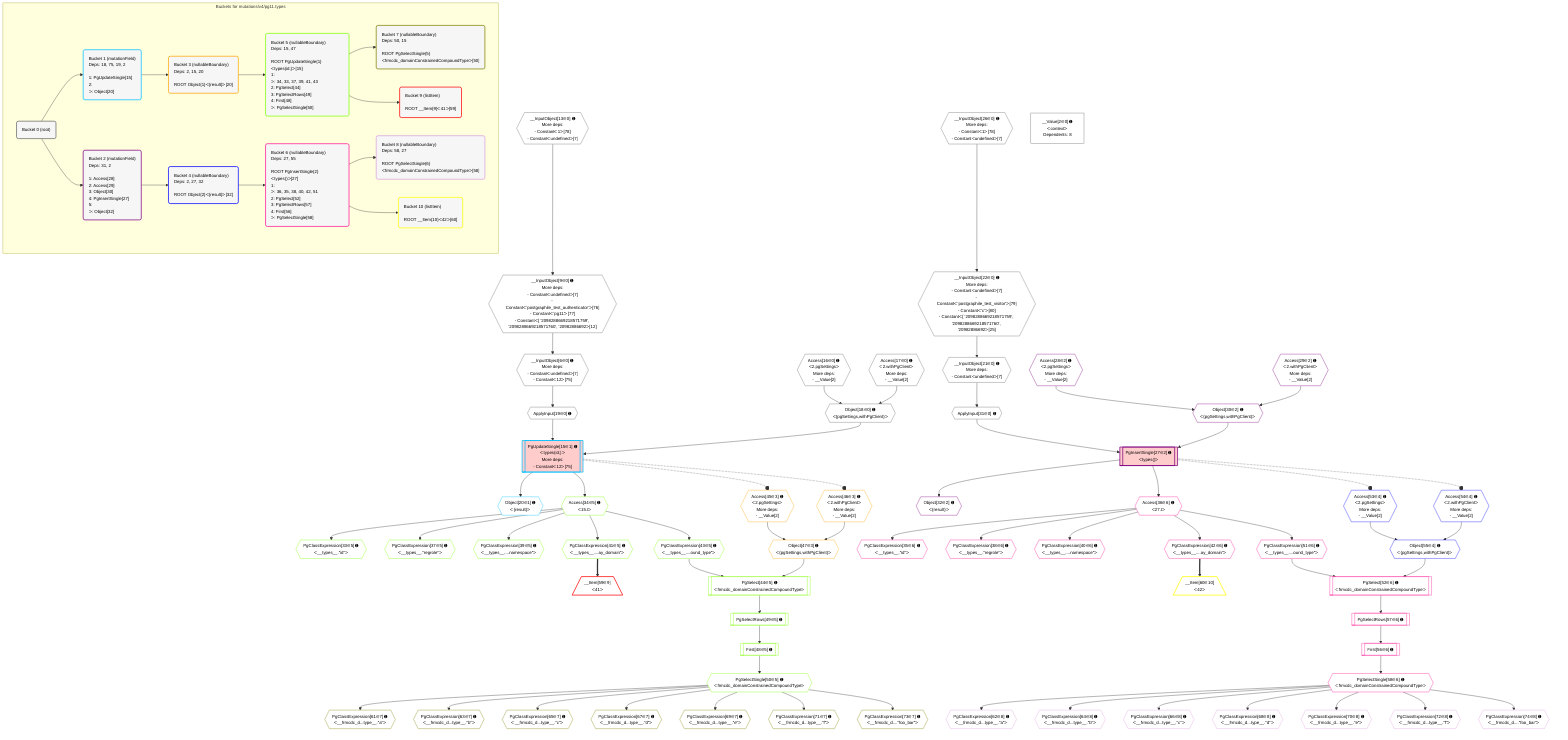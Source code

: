 %%{init: {'themeVariables': { 'fontSize': '12px'}}}%%
graph TD
    classDef path fill:#eee,stroke:#000,color:#000
    classDef plan fill:#fff,stroke-width:1px,color:#000
    classDef itemplan fill:#fff,stroke-width:2px,color:#000
    classDef unbatchedplan fill:#dff,stroke-width:1px,color:#000
    classDef sideeffectplan fill:#fcc,stroke-width:2px,color:#000
    classDef bucket fill:#f6f6f6,color:#000,stroke-width:2px,text-align:left

    subgraph "Buckets for mutations/v4/pg11.types"
    Bucket0("Bucket 0 (root)"):::bucket
    Bucket1("Bucket 1 (mutationField)<br />Deps: 18, 75, 19, 2<br /><br />1: PgUpdateSingle[15]<br />2: <br />ᐳ: Object[20]"):::bucket
    Bucket2("Bucket 2 (mutationField)<br />Deps: 31, 2<br /><br />1: Access[28]<br />2: Access[29]<br />3: Object[30]<br />4: PgInsertSingle[27]<br />5: <br />ᐳ: Object[32]"):::bucket
    Bucket3("Bucket 3 (nullableBoundary)<br />Deps: 2, 15, 20<br /><br />ROOT Object{1}ᐸ{result}ᐳ[20]"):::bucket
    Bucket4("Bucket 4 (nullableBoundary)<br />Deps: 2, 27, 32<br /><br />ROOT Object{2}ᐸ{result}ᐳ[32]"):::bucket
    Bucket5("Bucket 5 (nullableBoundary)<br />Deps: 15, 47<br /><br />ROOT PgUpdateSingle{1}ᐸtypes(id;)ᐳ[15]<br />1: <br />ᐳ: 34, 33, 37, 39, 41, 43<br />2: PgSelect[44]<br />3: PgSelectRows[49]<br />4: First[48]<br />ᐳ: PgSelectSingle[50]"):::bucket
    Bucket6("Bucket 6 (nullableBoundary)<br />Deps: 27, 55<br /><br />ROOT PgInsertSingle{2}ᐸtypes()ᐳ[27]<br />1: <br />ᐳ: 36, 35, 38, 40, 42, 51<br />2: PgSelect[52]<br />3: PgSelectRows[57]<br />4: First[56]<br />ᐳ: PgSelectSingle[58]"):::bucket
    Bucket7("Bucket 7 (nullableBoundary)<br />Deps: 50, 15<br /><br />ROOT PgSelectSingle{5}ᐸfrmcdc_domainConstrainedCompoundTypeᐳ[50]"):::bucket
    Bucket8("Bucket 8 (nullableBoundary)<br />Deps: 58, 27<br /><br />ROOT PgSelectSingle{6}ᐸfrmcdc_domainConstrainedCompoundTypeᐳ[58]"):::bucket
    Bucket9("Bucket 9 (listItem)<br /><br />ROOT __Item{9}ᐸ41ᐳ[59]"):::bucket
    Bucket10("Bucket 10 (listItem)<br /><br />ROOT __Item{10}ᐸ42ᐳ[60]"):::bucket
    end
    Bucket0 --> Bucket1 & Bucket2
    Bucket1 --> Bucket3
    Bucket2 --> Bucket4
    Bucket3 --> Bucket5
    Bucket4 --> Bucket6
    Bucket5 --> Bucket7 & Bucket9
    Bucket6 --> Bucket8 & Bucket10

    %% plan dependencies
    __InputObject9{{"__InputObject[9∈0] ➊<br />More deps:<br />- Constantᐸundefinedᐳ[7]<br />- Constantᐸ'postgraphile_test_authenticator'ᐳ[76]<br />- Constantᐸ'pg11'ᐳ[77]<br />- Constantᐸ[ '2098288669218571759', '2098288669218571760', '20982886692ᐳ[12]"}}:::plan
    __InputObject13{{"__InputObject[13∈0] ➊<br />More deps:<br />- Constantᐸ1ᐳ[78]<br />- Constantᐸundefinedᐳ[7]"}}:::plan
    __InputObject13 --> __InputObject9
    __InputObject22{{"__InputObject[22∈0] ➊<br />More deps:<br />- Constantᐸundefinedᐳ[7]<br />- Constantᐸ'postgraphile_test_visitor'ᐳ[79]<br />- Constantᐸ'c'ᐳ[80]<br />- Constantᐸ[ '2098288669218571759', '2098288669218571760', '20982886692ᐳ[25]"}}:::plan
    __InputObject26{{"__InputObject[26∈0] ➊<br />More deps:<br />- Constantᐸ1ᐳ[78]<br />- Constantᐸundefinedᐳ[7]"}}:::plan
    __InputObject26 --> __InputObject22
    __InputObject6{{"__InputObject[6∈0] ➊<br />More deps:<br />- Constantᐸundefinedᐳ[7]<br />- Constantᐸ12ᐳ[75]"}}:::plan
    __InputObject9 --> __InputObject6
    Object18{{"Object[18∈0] ➊<br />ᐸ{pgSettings,withPgClient}ᐳ"}}:::plan
    Access16{{"Access[16∈0] ➊<br />ᐸ2.pgSettingsᐳ<br />More deps:<br />- __Value[2]"}}:::plan
    Access17{{"Access[17∈0] ➊<br />ᐸ2.withPgClientᐳ<br />More deps:<br />- __Value[2]"}}:::plan
    Access16 & Access17 --> Object18
    __InputObject21{{"__InputObject[21∈0] ➊<br />More deps:<br />- Constantᐸundefinedᐳ[7]"}}:::plan
    __InputObject22 --> __InputObject21
    ApplyInput19{{"ApplyInput[19∈0] ➊"}}:::plan
    __InputObject6 --> ApplyInput19
    ApplyInput31{{"ApplyInput[31∈0] ➊"}}:::plan
    __InputObject21 --> ApplyInput31
    __Value2["__Value[2∈0] ➊<br />ᐸcontextᐳ<br />Dependents: 8"]:::plan
    PgUpdateSingle15[["PgUpdateSingle[15∈1] ➊<br />ᐸtypes(id;)ᐳ<br />More deps:<br />- Constantᐸ12ᐳ[75]"]]:::sideeffectplan
    Object18 & ApplyInput19 --> PgUpdateSingle15
    Object20{{"Object[20∈1] ➊<br />ᐸ{result}ᐳ"}}:::plan
    PgUpdateSingle15 --> Object20
    PgInsertSingle27[["PgInsertSingle[27∈2] ➊<br />ᐸtypes()ᐳ"]]:::sideeffectplan
    Object30{{"Object[30∈2] ➊<br />ᐸ{pgSettings,withPgClient}ᐳ"}}:::plan
    Object30 & ApplyInput31 --> PgInsertSingle27
    Access28{{"Access[28∈2] ➊<br />ᐸ2.pgSettingsᐳ<br />More deps:<br />- __Value[2]"}}:::plan
    Access29{{"Access[29∈2] ➊<br />ᐸ2.withPgClientᐳ<br />More deps:<br />- __Value[2]"}}:::plan
    Access28 & Access29 --> Object30
    Object32{{"Object[32∈2] ➊<br />ᐸ{result}ᐳ"}}:::plan
    PgInsertSingle27 --> Object32
    Object47{{"Object[47∈3] ➊<br />ᐸ{pgSettings,withPgClient}ᐳ"}}:::plan
    Access45{{"Access[45∈3] ➊<br />ᐸ2.pgSettingsᐳ<br />More deps:<br />- __Value[2]"}}:::plan
    Access46{{"Access[46∈3] ➊<br />ᐸ2.withPgClientᐳ<br />More deps:<br />- __Value[2]"}}:::plan
    Access45 & Access46 --> Object47
    Object55{{"Object[55∈4] ➊<br />ᐸ{pgSettings,withPgClient}ᐳ"}}:::plan
    Access53{{"Access[53∈4] ➊<br />ᐸ2.pgSettingsᐳ<br />More deps:<br />- __Value[2]"}}:::plan
    Access54{{"Access[54∈4] ➊<br />ᐸ2.withPgClientᐳ<br />More deps:<br />- __Value[2]"}}:::plan
    Access53 & Access54 --> Object55
    PgSelect44[["PgSelect[44∈5] ➊<br />ᐸfrmcdc_domainConstrainedCompoundTypeᐳ"]]:::plan
    PgClassExpression43{{"PgClassExpression[43∈5] ➊<br />ᐸ__types__....ound_type”ᐳ"}}:::plan
    Object47 & PgClassExpression43 --> PgSelect44
    PgClassExpression33{{"PgClassExpression[33∈5] ➊<br />ᐸ__types__.”id”ᐳ"}}:::plan
    Access34{{"Access[34∈5] ➊<br />ᐸ15.tᐳ"}}:::plan
    Access34 --> PgClassExpression33
    PgUpdateSingle15 --> Access34
    PgClassExpression37{{"PgClassExpression[37∈5] ➊<br />ᐸ__types__.”regrole”ᐳ"}}:::plan
    Access34 --> PgClassExpression37
    PgClassExpression39{{"PgClassExpression[39∈5] ➊<br />ᐸ__types__....namespace”ᐳ"}}:::plan
    Access34 --> PgClassExpression39
    PgClassExpression41{{"PgClassExpression[41∈5] ➊<br />ᐸ__types__....ay_domain”ᐳ"}}:::plan
    Access34 --> PgClassExpression41
    Access34 --> PgClassExpression43
    First48[["First[48∈5] ➊"]]:::plan
    PgSelectRows49[["PgSelectRows[49∈5] ➊"]]:::plan
    PgSelectRows49 --> First48
    PgSelect44 --> PgSelectRows49
    PgSelectSingle50{{"PgSelectSingle[50∈5] ➊<br />ᐸfrmcdc_domainConstrainedCompoundTypeᐳ"}}:::plan
    First48 --> PgSelectSingle50
    PgSelect52[["PgSelect[52∈6] ➊<br />ᐸfrmcdc_domainConstrainedCompoundTypeᐳ"]]:::plan
    PgClassExpression51{{"PgClassExpression[51∈6] ➊<br />ᐸ__types__....ound_type”ᐳ"}}:::plan
    Object55 & PgClassExpression51 --> PgSelect52
    PgClassExpression35{{"PgClassExpression[35∈6] ➊<br />ᐸ__types__.”id”ᐳ"}}:::plan
    Access36{{"Access[36∈6] ➊<br />ᐸ27.tᐳ"}}:::plan
    Access36 --> PgClassExpression35
    PgInsertSingle27 --> Access36
    PgClassExpression38{{"PgClassExpression[38∈6] ➊<br />ᐸ__types__.”regrole”ᐳ"}}:::plan
    Access36 --> PgClassExpression38
    PgClassExpression40{{"PgClassExpression[40∈6] ➊<br />ᐸ__types__....namespace”ᐳ"}}:::plan
    Access36 --> PgClassExpression40
    PgClassExpression42{{"PgClassExpression[42∈6] ➊<br />ᐸ__types__....ay_domain”ᐳ"}}:::plan
    Access36 --> PgClassExpression42
    Access36 --> PgClassExpression51
    First56[["First[56∈6] ➊"]]:::plan
    PgSelectRows57[["PgSelectRows[57∈6] ➊"]]:::plan
    PgSelectRows57 --> First56
    PgSelect52 --> PgSelectRows57
    PgSelectSingle58{{"PgSelectSingle[58∈6] ➊<br />ᐸfrmcdc_domainConstrainedCompoundTypeᐳ"}}:::plan
    First56 --> PgSelectSingle58
    PgClassExpression61{{"PgClassExpression[61∈7] ➊<br />ᐸ__frmcdc_d...type__.”a”ᐳ"}}:::plan
    PgSelectSingle50 --> PgClassExpression61
    PgClassExpression63{{"PgClassExpression[63∈7] ➊<br />ᐸ__frmcdc_d...type__.”b”ᐳ"}}:::plan
    PgSelectSingle50 --> PgClassExpression63
    PgClassExpression65{{"PgClassExpression[65∈7] ➊<br />ᐸ__frmcdc_d...type__.”c”ᐳ"}}:::plan
    PgSelectSingle50 --> PgClassExpression65
    PgClassExpression67{{"PgClassExpression[67∈7] ➊<br />ᐸ__frmcdc_d...type__.”d”ᐳ"}}:::plan
    PgSelectSingle50 --> PgClassExpression67
    PgClassExpression69{{"PgClassExpression[69∈7] ➊<br />ᐸ__frmcdc_d...type__.”e”ᐳ"}}:::plan
    PgSelectSingle50 --> PgClassExpression69
    PgClassExpression71{{"PgClassExpression[71∈7] ➊<br />ᐸ__frmcdc_d...type__.”f”ᐳ"}}:::plan
    PgSelectSingle50 --> PgClassExpression71
    PgClassExpression73{{"PgClassExpression[73∈7] ➊<br />ᐸ__frmcdc_d....”foo_bar”ᐳ"}}:::plan
    PgSelectSingle50 --> PgClassExpression73
    PgClassExpression62{{"PgClassExpression[62∈8] ➊<br />ᐸ__frmcdc_d...type__.”a”ᐳ"}}:::plan
    PgSelectSingle58 --> PgClassExpression62
    PgClassExpression64{{"PgClassExpression[64∈8] ➊<br />ᐸ__frmcdc_d...type__.”b”ᐳ"}}:::plan
    PgSelectSingle58 --> PgClassExpression64
    PgClassExpression66{{"PgClassExpression[66∈8] ➊<br />ᐸ__frmcdc_d...type__.”c”ᐳ"}}:::plan
    PgSelectSingle58 --> PgClassExpression66
    PgClassExpression68{{"PgClassExpression[68∈8] ➊<br />ᐸ__frmcdc_d...type__.”d”ᐳ"}}:::plan
    PgSelectSingle58 --> PgClassExpression68
    PgClassExpression70{{"PgClassExpression[70∈8] ➊<br />ᐸ__frmcdc_d...type__.”e”ᐳ"}}:::plan
    PgSelectSingle58 --> PgClassExpression70
    PgClassExpression72{{"PgClassExpression[72∈8] ➊<br />ᐸ__frmcdc_d...type__.”f”ᐳ"}}:::plan
    PgSelectSingle58 --> PgClassExpression72
    PgClassExpression74{{"PgClassExpression[74∈8] ➊<br />ᐸ__frmcdc_d....”foo_bar”ᐳ"}}:::plan
    PgSelectSingle58 --> PgClassExpression74
    __Item59[/"__Item[59∈9]<br />ᐸ41ᐳ"\]:::itemplan
    PgClassExpression41 ==> __Item59
    __Item60[/"__Item[60∈10]<br />ᐸ42ᐳ"\]:::itemplan
    PgClassExpression42 ==> __Item60

    %% define steps
    classDef bucket0 stroke:#696969
    class Bucket0,__Value2,__InputObject6,__InputObject9,__InputObject13,Access16,Access17,Object18,ApplyInput19,__InputObject21,__InputObject22,__InputObject26,ApplyInput31 bucket0
    classDef bucket1 stroke:#00bfff
    class Bucket1,PgUpdateSingle15,Object20 bucket1
    classDef bucket2 stroke:#7f007f
    class Bucket2,PgInsertSingle27,Access28,Access29,Object30,Object32 bucket2
    classDef bucket3 stroke:#ffa500
    class Bucket3,Access45,Access46,Object47 bucket3
    classDef bucket4 stroke:#0000ff
    class Bucket4,Access53,Access54,Object55 bucket4
    classDef bucket5 stroke:#7fff00
    class Bucket5,PgClassExpression33,Access34,PgClassExpression37,PgClassExpression39,PgClassExpression41,PgClassExpression43,PgSelect44,First48,PgSelectRows49,PgSelectSingle50 bucket5
    classDef bucket6 stroke:#ff1493
    class Bucket6,PgClassExpression35,Access36,PgClassExpression38,PgClassExpression40,PgClassExpression42,PgClassExpression51,PgSelect52,First56,PgSelectRows57,PgSelectSingle58 bucket6
    classDef bucket7 stroke:#808000
    class Bucket7,PgClassExpression61,PgClassExpression63,PgClassExpression65,PgClassExpression67,PgClassExpression69,PgClassExpression71,PgClassExpression73 bucket7
    classDef bucket8 stroke:#dda0dd
    class Bucket8,PgClassExpression62,PgClassExpression64,PgClassExpression66,PgClassExpression68,PgClassExpression70,PgClassExpression72,PgClassExpression74 bucket8
    classDef bucket9 stroke:#ff0000
    class Bucket9,__Item59 bucket9
    classDef bucket10 stroke:#ffff00
    class Bucket10,__Item60 bucket10

    %% implicit side effects
    PgUpdateSingle15 -.-o Access45
    PgUpdateSingle15 -.-o Access46
    PgInsertSingle27 -.-o Access53
    PgInsertSingle27 -.-o Access54